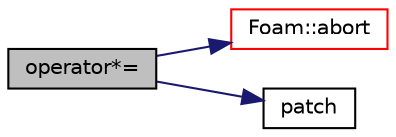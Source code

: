 digraph "operator*="
{
  bgcolor="transparent";
  edge [fontname="Helvetica",fontsize="10",labelfontname="Helvetica",labelfontsize="10"];
  node [fontname="Helvetica",fontsize="10",shape=record];
  rankdir="LR";
  Node3272 [label="operator*=",height=0.2,width=0.4,color="black", fillcolor="grey75", style="filled", fontcolor="black"];
  Node3272 -> Node3273 [color="midnightblue",fontsize="10",style="solid",fontname="Helvetica"];
  Node3273 [label="Foam::abort",height=0.2,width=0.4,color="red",URL="$a21851.html#a447107a607d03e417307c203fa5fb44b"];
  Node3272 -> Node3318 [color="midnightblue",fontsize="10",style="solid",fontname="Helvetica"];
  Node3318 [label="patch",height=0.2,width=0.4,color="black",URL="$a23169.html#aca0923a4611f6166ffd8fa14d81864a4",tooltip="Return patch. "];
}
